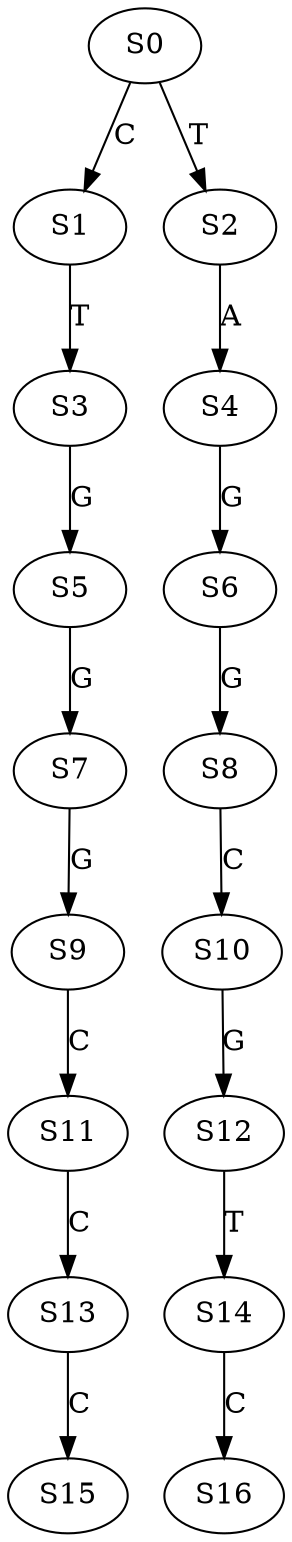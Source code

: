 strict digraph  {
	S0 -> S1 [ label = C ];
	S0 -> S2 [ label = T ];
	S1 -> S3 [ label = T ];
	S2 -> S4 [ label = A ];
	S3 -> S5 [ label = G ];
	S4 -> S6 [ label = G ];
	S5 -> S7 [ label = G ];
	S6 -> S8 [ label = G ];
	S7 -> S9 [ label = G ];
	S8 -> S10 [ label = C ];
	S9 -> S11 [ label = C ];
	S10 -> S12 [ label = G ];
	S11 -> S13 [ label = C ];
	S12 -> S14 [ label = T ];
	S13 -> S15 [ label = C ];
	S14 -> S16 [ label = C ];
}
